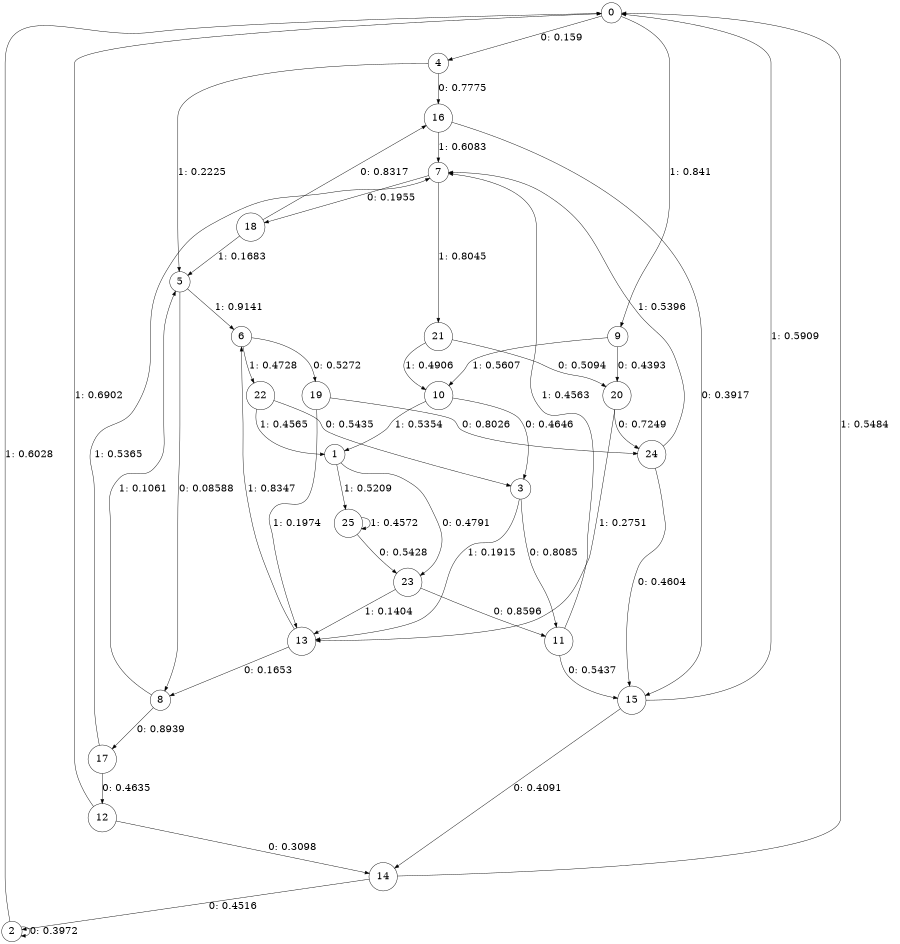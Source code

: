 digraph "ch13concat_phase3_L6" {
size = "6,8.5";
ratio = "fill";
node [shape = circle];
node [fontsize = 24];
edge [fontsize = 24];
0 -> 4 [label = "0: 0.159    "];
0 -> 9 [label = "1: 0.841    "];
1 -> 23 [label = "0: 0.4791   "];
1 -> 25 [label = "1: 0.5209   "];
2 -> 2 [label = "0: 0.3972   "];
2 -> 0 [label = "1: 0.6028   "];
3 -> 11 [label = "0: 0.8085   "];
3 -> 13 [label = "1: 0.1915   "];
4 -> 16 [label = "0: 0.7775   "];
4 -> 5 [label = "1: 0.2225   "];
5 -> 8 [label = "0: 0.08588  "];
5 -> 6 [label = "1: 0.9141   "];
6 -> 19 [label = "0: 0.5272   "];
6 -> 22 [label = "1: 0.4728   "];
7 -> 18 [label = "0: 0.1955   "];
7 -> 21 [label = "1: 0.8045   "];
8 -> 17 [label = "0: 0.8939   "];
8 -> 5 [label = "1: 0.1061   "];
9 -> 20 [label = "0: 0.4393   "];
9 -> 10 [label = "1: 0.5607   "];
10 -> 3 [label = "0: 0.4646   "];
10 -> 1 [label = "1: 0.5354   "];
11 -> 15 [label = "0: 0.5437   "];
11 -> 7 [label = "1: 0.4563   "];
12 -> 14 [label = "0: 0.3098   "];
12 -> 0 [label = "1: 0.6902   "];
13 -> 8 [label = "0: 0.1653   "];
13 -> 6 [label = "1: 0.8347   "];
14 -> 2 [label = "0: 0.4516   "];
14 -> 0 [label = "1: 0.5484   "];
15 -> 14 [label = "0: 0.4091   "];
15 -> 0 [label = "1: 0.5909   "];
16 -> 15 [label = "0: 0.3917   "];
16 -> 7 [label = "1: 0.6083   "];
17 -> 12 [label = "0: 0.4635   "];
17 -> 7 [label = "1: 0.5365   "];
18 -> 16 [label = "0: 0.8317   "];
18 -> 5 [label = "1: 0.1683   "];
19 -> 24 [label = "0: 0.8026   "];
19 -> 13 [label = "1: 0.1974   "];
20 -> 24 [label = "0: 0.7249   "];
20 -> 13 [label = "1: 0.2751   "];
21 -> 20 [label = "0: 0.5094   "];
21 -> 10 [label = "1: 0.4906   "];
22 -> 3 [label = "0: 0.5435   "];
22 -> 1 [label = "1: 0.4565   "];
23 -> 11 [label = "0: 0.8596   "];
23 -> 13 [label = "1: 0.1404   "];
24 -> 15 [label = "0: 0.4604   "];
24 -> 7 [label = "1: 0.5396   "];
25 -> 23 [label = "0: 0.5428   "];
25 -> 25 [label = "1: 0.4572   "];
}